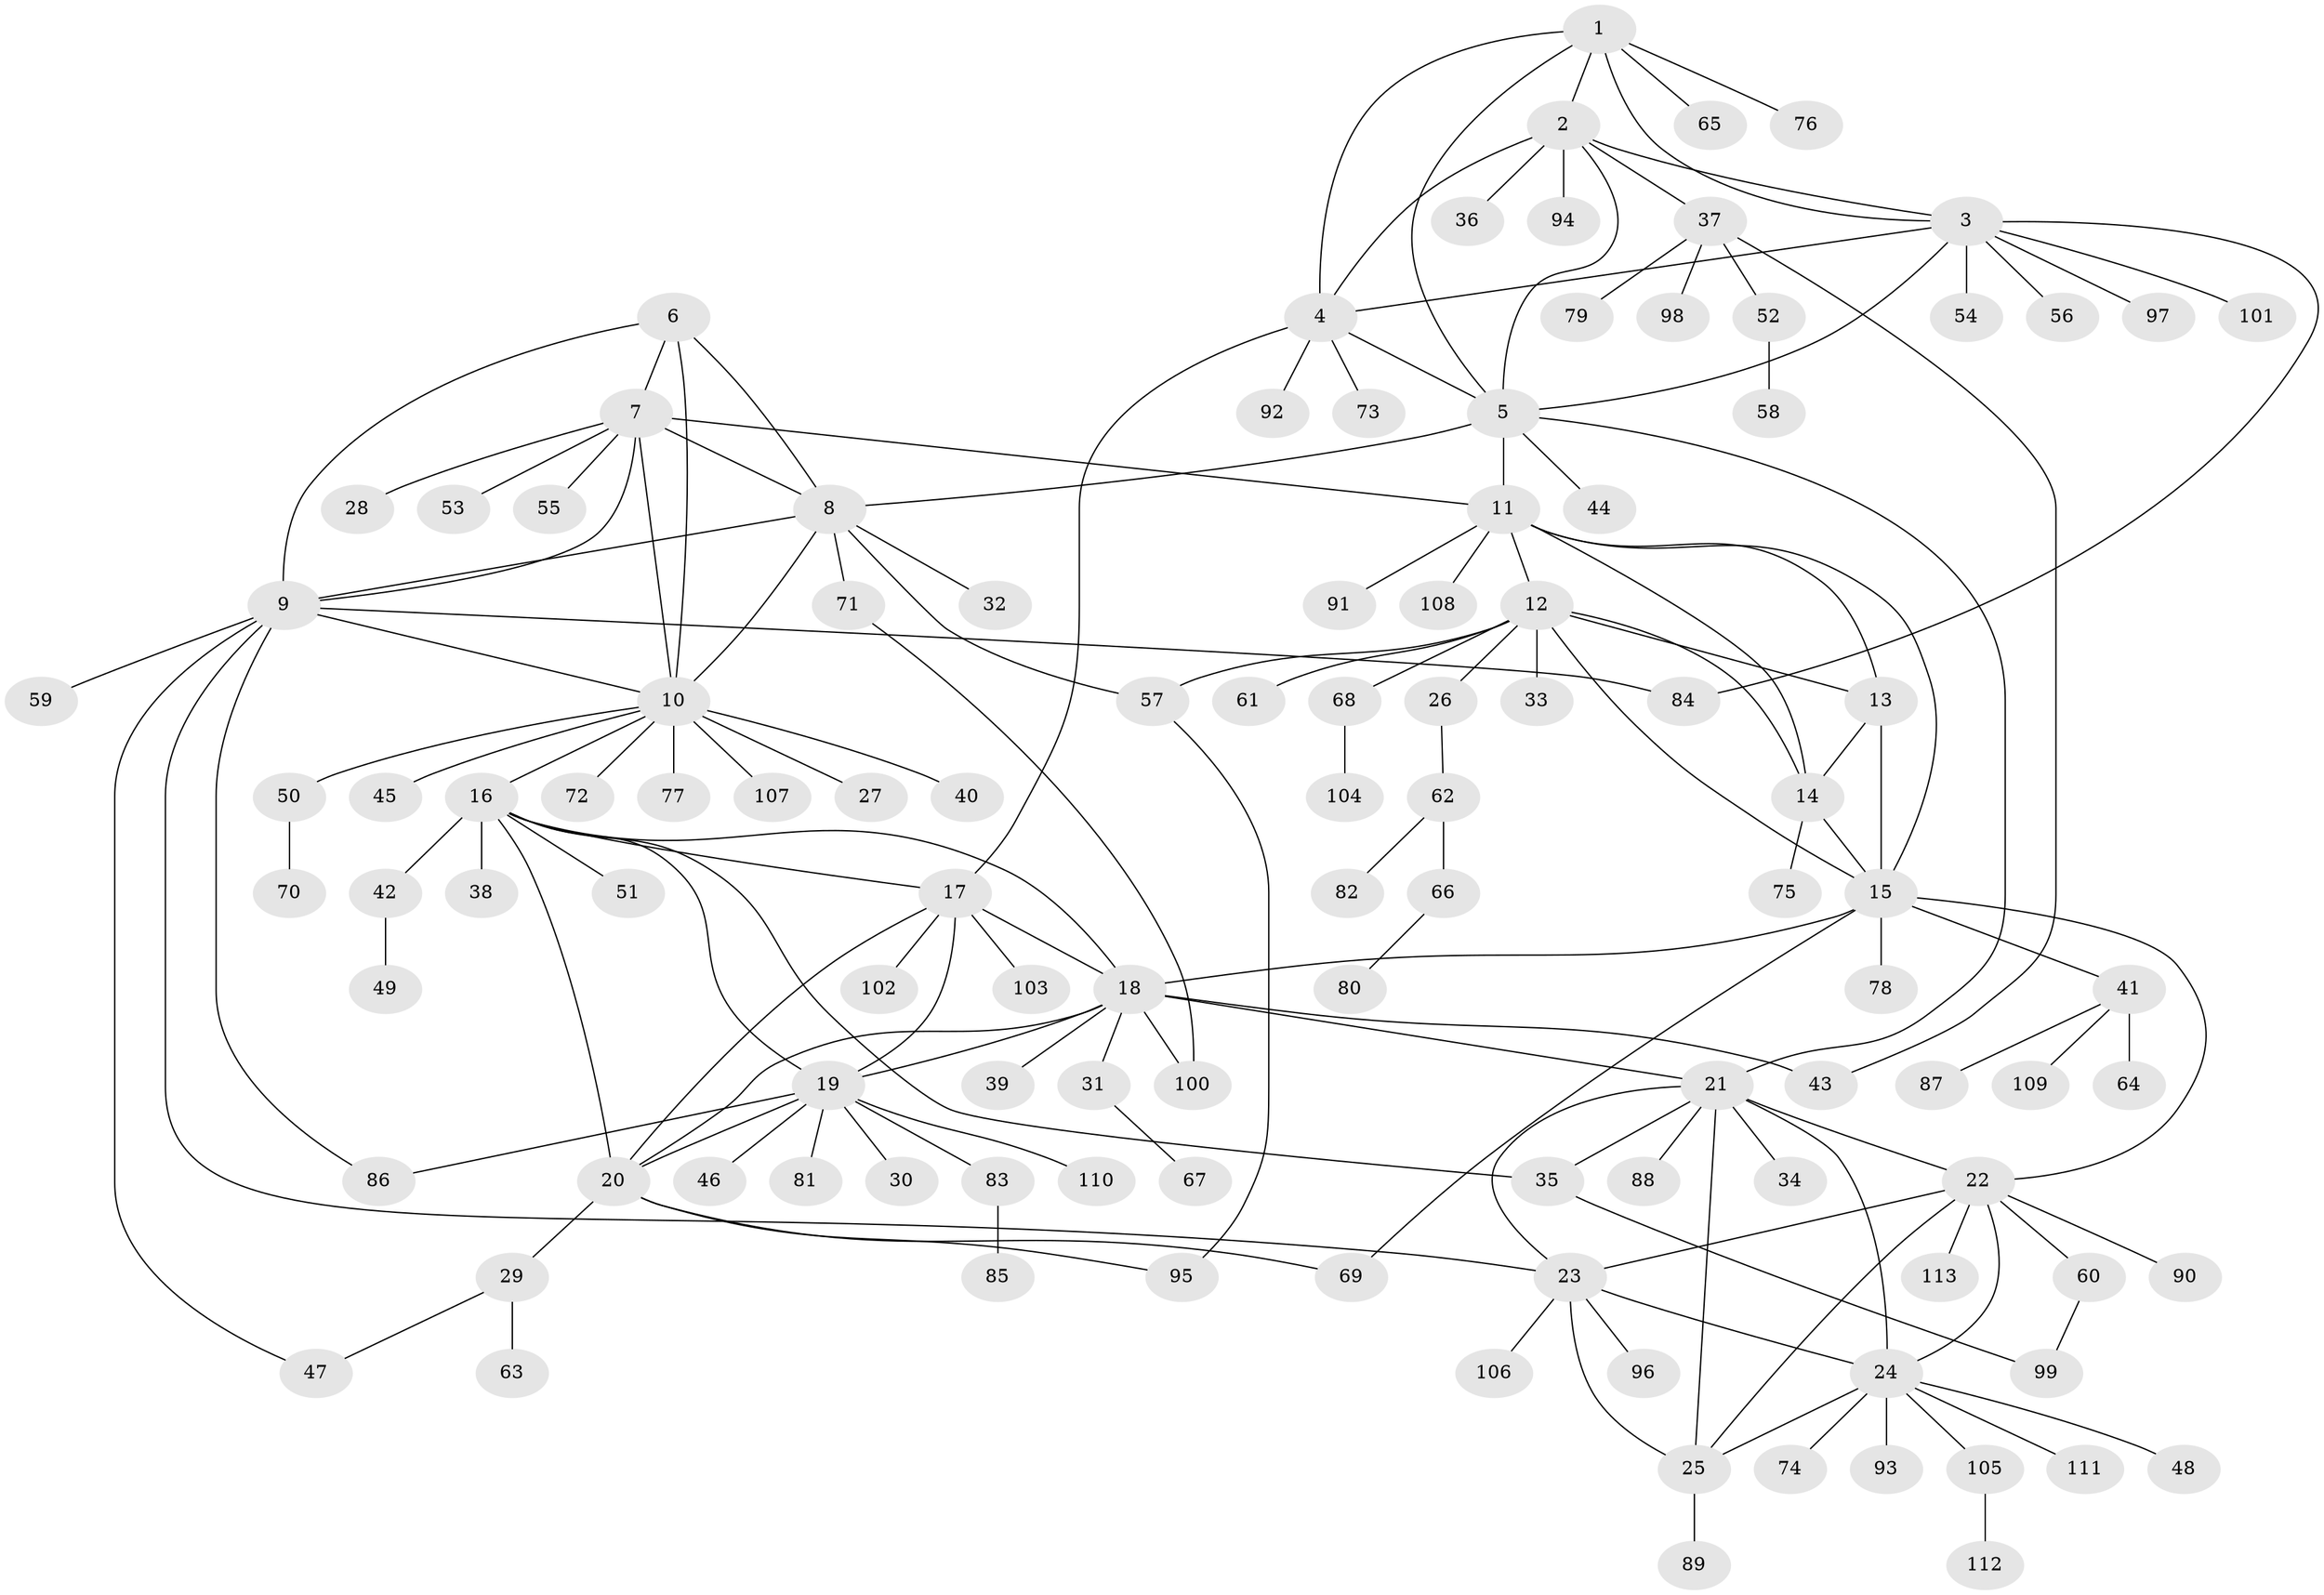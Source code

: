 // coarse degree distribution, {7: 0.030303030303030304, 16: 0.030303030303030304, 17: 0.030303030303030304, 5: 0.030303030303030304, 2: 0.12121212121212122, 1: 0.7575757575757576}
// Generated by graph-tools (version 1.1) at 2025/19/03/04/25 18:19:27]
// undirected, 113 vertices, 158 edges
graph export_dot {
graph [start="1"]
  node [color=gray90,style=filled];
  1;
  2;
  3;
  4;
  5;
  6;
  7;
  8;
  9;
  10;
  11;
  12;
  13;
  14;
  15;
  16;
  17;
  18;
  19;
  20;
  21;
  22;
  23;
  24;
  25;
  26;
  27;
  28;
  29;
  30;
  31;
  32;
  33;
  34;
  35;
  36;
  37;
  38;
  39;
  40;
  41;
  42;
  43;
  44;
  45;
  46;
  47;
  48;
  49;
  50;
  51;
  52;
  53;
  54;
  55;
  56;
  57;
  58;
  59;
  60;
  61;
  62;
  63;
  64;
  65;
  66;
  67;
  68;
  69;
  70;
  71;
  72;
  73;
  74;
  75;
  76;
  77;
  78;
  79;
  80;
  81;
  82;
  83;
  84;
  85;
  86;
  87;
  88;
  89;
  90;
  91;
  92;
  93;
  94;
  95;
  96;
  97;
  98;
  99;
  100;
  101;
  102;
  103;
  104;
  105;
  106;
  107;
  108;
  109;
  110;
  111;
  112;
  113;
  1 -- 2;
  1 -- 3;
  1 -- 4;
  1 -- 5;
  1 -- 65;
  1 -- 76;
  2 -- 3;
  2 -- 4;
  2 -- 5;
  2 -- 36;
  2 -- 37;
  2 -- 94;
  3 -- 4;
  3 -- 5;
  3 -- 54;
  3 -- 56;
  3 -- 84;
  3 -- 97;
  3 -- 101;
  4 -- 5;
  4 -- 17;
  4 -- 73;
  4 -- 92;
  5 -- 8;
  5 -- 11;
  5 -- 21;
  5 -- 44;
  6 -- 7;
  6 -- 8;
  6 -- 9;
  6 -- 10;
  7 -- 8;
  7 -- 9;
  7 -- 10;
  7 -- 11;
  7 -- 28;
  7 -- 53;
  7 -- 55;
  8 -- 9;
  8 -- 10;
  8 -- 32;
  8 -- 57;
  8 -- 71;
  9 -- 10;
  9 -- 23;
  9 -- 47;
  9 -- 59;
  9 -- 84;
  9 -- 86;
  10 -- 16;
  10 -- 27;
  10 -- 40;
  10 -- 45;
  10 -- 50;
  10 -- 72;
  10 -- 77;
  10 -- 107;
  11 -- 12;
  11 -- 13;
  11 -- 14;
  11 -- 15;
  11 -- 91;
  11 -- 108;
  12 -- 13;
  12 -- 14;
  12 -- 15;
  12 -- 26;
  12 -- 33;
  12 -- 57;
  12 -- 61;
  12 -- 68;
  13 -- 14;
  13 -- 15;
  14 -- 15;
  14 -- 75;
  15 -- 18;
  15 -- 22;
  15 -- 41;
  15 -- 69;
  15 -- 78;
  16 -- 17;
  16 -- 18;
  16 -- 19;
  16 -- 20;
  16 -- 35;
  16 -- 38;
  16 -- 42;
  16 -- 51;
  17 -- 18;
  17 -- 19;
  17 -- 20;
  17 -- 102;
  17 -- 103;
  18 -- 19;
  18 -- 20;
  18 -- 21;
  18 -- 31;
  18 -- 39;
  18 -- 43;
  18 -- 100;
  19 -- 20;
  19 -- 30;
  19 -- 46;
  19 -- 81;
  19 -- 83;
  19 -- 86;
  19 -- 110;
  20 -- 29;
  20 -- 69;
  20 -- 95;
  21 -- 22;
  21 -- 23;
  21 -- 24;
  21 -- 25;
  21 -- 34;
  21 -- 35;
  21 -- 88;
  22 -- 23;
  22 -- 24;
  22 -- 25;
  22 -- 60;
  22 -- 90;
  22 -- 113;
  23 -- 24;
  23 -- 25;
  23 -- 96;
  23 -- 106;
  24 -- 25;
  24 -- 48;
  24 -- 74;
  24 -- 93;
  24 -- 105;
  24 -- 111;
  25 -- 89;
  26 -- 62;
  29 -- 47;
  29 -- 63;
  31 -- 67;
  35 -- 99;
  37 -- 43;
  37 -- 52;
  37 -- 79;
  37 -- 98;
  41 -- 64;
  41 -- 87;
  41 -- 109;
  42 -- 49;
  50 -- 70;
  52 -- 58;
  57 -- 95;
  60 -- 99;
  62 -- 66;
  62 -- 82;
  66 -- 80;
  68 -- 104;
  71 -- 100;
  83 -- 85;
  105 -- 112;
}
